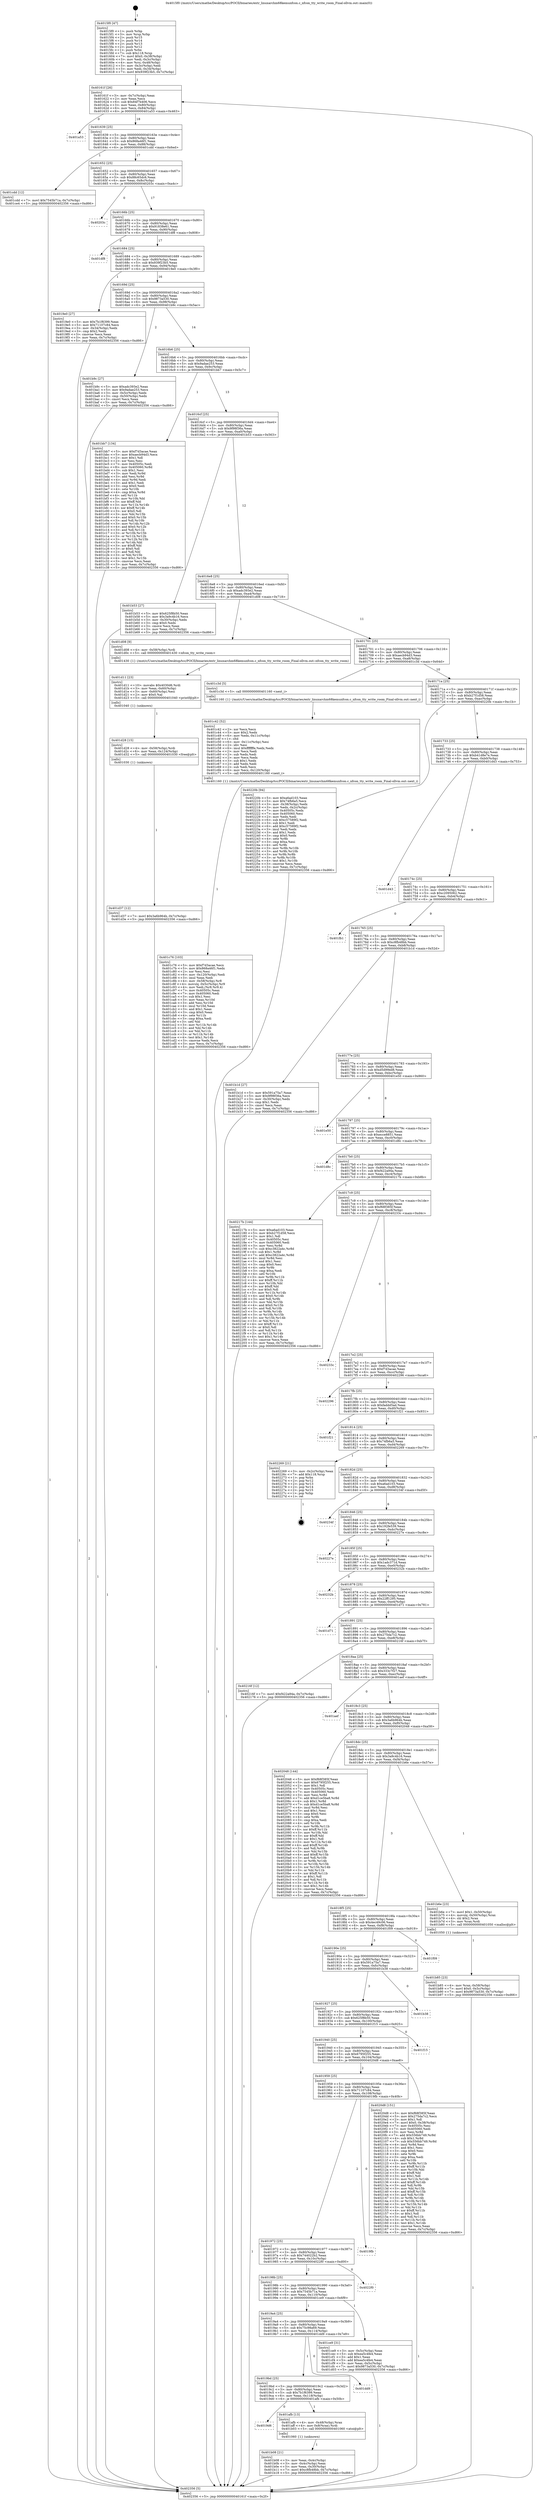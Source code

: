 digraph "0x4015f0" {
  label = "0x4015f0 (/mnt/c/Users/mathe/Desktop/tcc/POCII/binaries/extr_linuxarchm68kemunfcon.c_nfcon_tty_write_room_Final-ollvm.out::main(0))"
  labelloc = "t"
  node[shape=record]

  Entry [label="",width=0.3,height=0.3,shape=circle,fillcolor=black,style=filled]
  "0x40161f" [label="{
     0x40161f [26]\l
     | [instrs]\l
     &nbsp;&nbsp;0x40161f \<+3\>: mov -0x7c(%rbp),%eax\l
     &nbsp;&nbsp;0x401622 \<+2\>: mov %eax,%ecx\l
     &nbsp;&nbsp;0x401624 \<+6\>: sub $0x84f7b406,%ecx\l
     &nbsp;&nbsp;0x40162a \<+3\>: mov %eax,-0x80(%rbp)\l
     &nbsp;&nbsp;0x40162d \<+6\>: mov %ecx,-0x84(%rbp)\l
     &nbsp;&nbsp;0x401633 \<+6\>: je 0000000000401a53 \<main+0x463\>\l
  }"]
  "0x401a53" [label="{
     0x401a53\l
  }", style=dashed]
  "0x401639" [label="{
     0x401639 [25]\l
     | [instrs]\l
     &nbsp;&nbsp;0x401639 \<+5\>: jmp 000000000040163e \<main+0x4e\>\l
     &nbsp;&nbsp;0x40163e \<+3\>: mov -0x80(%rbp),%eax\l
     &nbsp;&nbsp;0x401641 \<+5\>: sub $0x868a46f1,%eax\l
     &nbsp;&nbsp;0x401646 \<+6\>: mov %eax,-0x88(%rbp)\l
     &nbsp;&nbsp;0x40164c \<+6\>: je 0000000000401cdd \<main+0x6ed\>\l
  }"]
  Exit [label="",width=0.3,height=0.3,shape=circle,fillcolor=black,style=filled,peripheries=2]
  "0x401cdd" [label="{
     0x401cdd [12]\l
     | [instrs]\l
     &nbsp;&nbsp;0x401cdd \<+7\>: movl $0x7545b71a,-0x7c(%rbp)\l
     &nbsp;&nbsp;0x401ce4 \<+5\>: jmp 0000000000402356 \<main+0xd66\>\l
  }"]
  "0x401652" [label="{
     0x401652 [25]\l
     | [instrs]\l
     &nbsp;&nbsp;0x401652 \<+5\>: jmp 0000000000401657 \<main+0x67\>\l
     &nbsp;&nbsp;0x401657 \<+3\>: mov -0x80(%rbp),%eax\l
     &nbsp;&nbsp;0x40165a \<+5\>: sub $0x88c65dc6,%eax\l
     &nbsp;&nbsp;0x40165f \<+6\>: mov %eax,-0x8c(%rbp)\l
     &nbsp;&nbsp;0x401665 \<+6\>: je 000000000040203c \<main+0xa4c\>\l
  }"]
  "0x401d37" [label="{
     0x401d37 [12]\l
     | [instrs]\l
     &nbsp;&nbsp;0x401d37 \<+7\>: movl $0x3a6b964b,-0x7c(%rbp)\l
     &nbsp;&nbsp;0x401d3e \<+5\>: jmp 0000000000402356 \<main+0xd66\>\l
  }"]
  "0x40203c" [label="{
     0x40203c\l
  }", style=dashed]
  "0x40166b" [label="{
     0x40166b [25]\l
     | [instrs]\l
     &nbsp;&nbsp;0x40166b \<+5\>: jmp 0000000000401670 \<main+0x80\>\l
     &nbsp;&nbsp;0x401670 \<+3\>: mov -0x80(%rbp),%eax\l
     &nbsp;&nbsp;0x401673 \<+5\>: sub $0x91838e61,%eax\l
     &nbsp;&nbsp;0x401678 \<+6\>: mov %eax,-0x90(%rbp)\l
     &nbsp;&nbsp;0x40167e \<+6\>: je 0000000000401df8 \<main+0x808\>\l
  }"]
  "0x401d28" [label="{
     0x401d28 [15]\l
     | [instrs]\l
     &nbsp;&nbsp;0x401d28 \<+4\>: mov -0x58(%rbp),%rdi\l
     &nbsp;&nbsp;0x401d2c \<+6\>: mov %eax,-0x124(%rbp)\l
     &nbsp;&nbsp;0x401d32 \<+5\>: call 0000000000401030 \<free@plt\>\l
     | [calls]\l
     &nbsp;&nbsp;0x401030 \{1\} (unknown)\l
  }"]
  "0x401df8" [label="{
     0x401df8\l
  }", style=dashed]
  "0x401684" [label="{
     0x401684 [25]\l
     | [instrs]\l
     &nbsp;&nbsp;0x401684 \<+5\>: jmp 0000000000401689 \<main+0x99\>\l
     &nbsp;&nbsp;0x401689 \<+3\>: mov -0x80(%rbp),%eax\l
     &nbsp;&nbsp;0x40168c \<+5\>: sub $0x939f23b5,%eax\l
     &nbsp;&nbsp;0x401691 \<+6\>: mov %eax,-0x94(%rbp)\l
     &nbsp;&nbsp;0x401697 \<+6\>: je 00000000004019e0 \<main+0x3f0\>\l
  }"]
  "0x401d11" [label="{
     0x401d11 [23]\l
     | [instrs]\l
     &nbsp;&nbsp;0x401d11 \<+10\>: movabs $0x4030d6,%rdi\l
     &nbsp;&nbsp;0x401d1b \<+3\>: mov %eax,-0x60(%rbp)\l
     &nbsp;&nbsp;0x401d1e \<+3\>: mov -0x60(%rbp),%esi\l
     &nbsp;&nbsp;0x401d21 \<+2\>: mov $0x0,%al\l
     &nbsp;&nbsp;0x401d23 \<+5\>: call 0000000000401040 \<printf@plt\>\l
     | [calls]\l
     &nbsp;&nbsp;0x401040 \{1\} (unknown)\l
  }"]
  "0x4019e0" [label="{
     0x4019e0 [27]\l
     | [instrs]\l
     &nbsp;&nbsp;0x4019e0 \<+5\>: mov $0x7b1f6399,%eax\l
     &nbsp;&nbsp;0x4019e5 \<+5\>: mov $0x71107c84,%ecx\l
     &nbsp;&nbsp;0x4019ea \<+3\>: mov -0x34(%rbp),%edx\l
     &nbsp;&nbsp;0x4019ed \<+3\>: cmp $0x2,%edx\l
     &nbsp;&nbsp;0x4019f0 \<+3\>: cmovne %ecx,%eax\l
     &nbsp;&nbsp;0x4019f3 \<+3\>: mov %eax,-0x7c(%rbp)\l
     &nbsp;&nbsp;0x4019f6 \<+5\>: jmp 0000000000402356 \<main+0xd66\>\l
  }"]
  "0x40169d" [label="{
     0x40169d [25]\l
     | [instrs]\l
     &nbsp;&nbsp;0x40169d \<+5\>: jmp 00000000004016a2 \<main+0xb2\>\l
     &nbsp;&nbsp;0x4016a2 \<+3\>: mov -0x80(%rbp),%eax\l
     &nbsp;&nbsp;0x4016a5 \<+5\>: sub $0x9873a530,%eax\l
     &nbsp;&nbsp;0x4016aa \<+6\>: mov %eax,-0x98(%rbp)\l
     &nbsp;&nbsp;0x4016b0 \<+6\>: je 0000000000401b9c \<main+0x5ac\>\l
  }"]
  "0x402356" [label="{
     0x402356 [5]\l
     | [instrs]\l
     &nbsp;&nbsp;0x402356 \<+5\>: jmp 000000000040161f \<main+0x2f\>\l
  }"]
  "0x4015f0" [label="{
     0x4015f0 [47]\l
     | [instrs]\l
     &nbsp;&nbsp;0x4015f0 \<+1\>: push %rbp\l
     &nbsp;&nbsp;0x4015f1 \<+3\>: mov %rsp,%rbp\l
     &nbsp;&nbsp;0x4015f4 \<+2\>: push %r15\l
     &nbsp;&nbsp;0x4015f6 \<+2\>: push %r14\l
     &nbsp;&nbsp;0x4015f8 \<+2\>: push %r13\l
     &nbsp;&nbsp;0x4015fa \<+2\>: push %r12\l
     &nbsp;&nbsp;0x4015fc \<+1\>: push %rbx\l
     &nbsp;&nbsp;0x4015fd \<+7\>: sub $0x118,%rsp\l
     &nbsp;&nbsp;0x401604 \<+7\>: movl $0x0,-0x38(%rbp)\l
     &nbsp;&nbsp;0x40160b \<+3\>: mov %edi,-0x3c(%rbp)\l
     &nbsp;&nbsp;0x40160e \<+4\>: mov %rsi,-0x48(%rbp)\l
     &nbsp;&nbsp;0x401612 \<+3\>: mov -0x3c(%rbp),%edi\l
     &nbsp;&nbsp;0x401615 \<+3\>: mov %edi,-0x34(%rbp)\l
     &nbsp;&nbsp;0x401618 \<+7\>: movl $0x939f23b5,-0x7c(%rbp)\l
  }"]
  "0x401c76" [label="{
     0x401c76 [103]\l
     | [instrs]\l
     &nbsp;&nbsp;0x401c76 \<+5\>: mov $0xf7d3acae,%ecx\l
     &nbsp;&nbsp;0x401c7b \<+5\>: mov $0x868a46f1,%edx\l
     &nbsp;&nbsp;0x401c80 \<+2\>: xor %esi,%esi\l
     &nbsp;&nbsp;0x401c82 \<+6\>: mov -0x120(%rbp),%edi\l
     &nbsp;&nbsp;0x401c88 \<+3\>: imul %eax,%edi\l
     &nbsp;&nbsp;0x401c8b \<+4\>: mov -0x58(%rbp),%r8\l
     &nbsp;&nbsp;0x401c8f \<+4\>: movslq -0x5c(%rbp),%r9\l
     &nbsp;&nbsp;0x401c93 \<+4\>: mov %edi,(%r8,%r9,4)\l
     &nbsp;&nbsp;0x401c97 \<+7\>: mov 0x40505c,%eax\l
     &nbsp;&nbsp;0x401c9e \<+7\>: mov 0x405060,%edi\l
     &nbsp;&nbsp;0x401ca5 \<+3\>: sub $0x1,%esi\l
     &nbsp;&nbsp;0x401ca8 \<+3\>: mov %eax,%r10d\l
     &nbsp;&nbsp;0x401cab \<+3\>: add %esi,%r10d\l
     &nbsp;&nbsp;0x401cae \<+4\>: imul %r10d,%eax\l
     &nbsp;&nbsp;0x401cb2 \<+3\>: and $0x1,%eax\l
     &nbsp;&nbsp;0x401cb5 \<+3\>: cmp $0x0,%eax\l
     &nbsp;&nbsp;0x401cb8 \<+4\>: sete %r11b\l
     &nbsp;&nbsp;0x401cbc \<+3\>: cmp $0xa,%edi\l
     &nbsp;&nbsp;0x401cbf \<+3\>: setl %bl\l
     &nbsp;&nbsp;0x401cc2 \<+3\>: mov %r11b,%r14b\l
     &nbsp;&nbsp;0x401cc5 \<+3\>: and %bl,%r14b\l
     &nbsp;&nbsp;0x401cc8 \<+3\>: xor %bl,%r11b\l
     &nbsp;&nbsp;0x401ccb \<+3\>: or %r11b,%r14b\l
     &nbsp;&nbsp;0x401cce \<+4\>: test $0x1,%r14b\l
     &nbsp;&nbsp;0x401cd2 \<+3\>: cmovne %edx,%ecx\l
     &nbsp;&nbsp;0x401cd5 \<+3\>: mov %ecx,-0x7c(%rbp)\l
     &nbsp;&nbsp;0x401cd8 \<+5\>: jmp 0000000000402356 \<main+0xd66\>\l
  }"]
  "0x401b9c" [label="{
     0x401b9c [27]\l
     | [instrs]\l
     &nbsp;&nbsp;0x401b9c \<+5\>: mov $0xadc393e2,%eax\l
     &nbsp;&nbsp;0x401ba1 \<+5\>: mov $0x9adae253,%ecx\l
     &nbsp;&nbsp;0x401ba6 \<+3\>: mov -0x5c(%rbp),%edx\l
     &nbsp;&nbsp;0x401ba9 \<+3\>: cmp -0x50(%rbp),%edx\l
     &nbsp;&nbsp;0x401bac \<+3\>: cmovl %ecx,%eax\l
     &nbsp;&nbsp;0x401baf \<+3\>: mov %eax,-0x7c(%rbp)\l
     &nbsp;&nbsp;0x401bb2 \<+5\>: jmp 0000000000402356 \<main+0xd66\>\l
  }"]
  "0x4016b6" [label="{
     0x4016b6 [25]\l
     | [instrs]\l
     &nbsp;&nbsp;0x4016b6 \<+5\>: jmp 00000000004016bb \<main+0xcb\>\l
     &nbsp;&nbsp;0x4016bb \<+3\>: mov -0x80(%rbp),%eax\l
     &nbsp;&nbsp;0x4016be \<+5\>: sub $0x9adae253,%eax\l
     &nbsp;&nbsp;0x4016c3 \<+6\>: mov %eax,-0x9c(%rbp)\l
     &nbsp;&nbsp;0x4016c9 \<+6\>: je 0000000000401bb7 \<main+0x5c7\>\l
  }"]
  "0x401c42" [label="{
     0x401c42 [52]\l
     | [instrs]\l
     &nbsp;&nbsp;0x401c42 \<+2\>: xor %ecx,%ecx\l
     &nbsp;&nbsp;0x401c44 \<+5\>: mov $0x2,%edx\l
     &nbsp;&nbsp;0x401c49 \<+6\>: mov %edx,-0x11c(%rbp)\l
     &nbsp;&nbsp;0x401c4f \<+1\>: cltd\l
     &nbsp;&nbsp;0x401c50 \<+6\>: mov -0x11c(%rbp),%esi\l
     &nbsp;&nbsp;0x401c56 \<+2\>: idiv %esi\l
     &nbsp;&nbsp;0x401c58 \<+6\>: imul $0xfffffffe,%edx,%edx\l
     &nbsp;&nbsp;0x401c5e \<+2\>: mov %ecx,%edi\l
     &nbsp;&nbsp;0x401c60 \<+2\>: sub %edx,%edi\l
     &nbsp;&nbsp;0x401c62 \<+2\>: mov %ecx,%edx\l
     &nbsp;&nbsp;0x401c64 \<+3\>: sub $0x1,%edx\l
     &nbsp;&nbsp;0x401c67 \<+2\>: add %edx,%edi\l
     &nbsp;&nbsp;0x401c69 \<+2\>: sub %edi,%ecx\l
     &nbsp;&nbsp;0x401c6b \<+6\>: mov %ecx,-0x120(%rbp)\l
     &nbsp;&nbsp;0x401c71 \<+5\>: call 0000000000401160 \<next_i\>\l
     | [calls]\l
     &nbsp;&nbsp;0x401160 \{1\} (/mnt/c/Users/mathe/Desktop/tcc/POCII/binaries/extr_linuxarchm68kemunfcon.c_nfcon_tty_write_room_Final-ollvm.out::next_i)\l
  }"]
  "0x401bb7" [label="{
     0x401bb7 [134]\l
     | [instrs]\l
     &nbsp;&nbsp;0x401bb7 \<+5\>: mov $0xf7d3acae,%eax\l
     &nbsp;&nbsp;0x401bbc \<+5\>: mov $0xaecb94d3,%ecx\l
     &nbsp;&nbsp;0x401bc1 \<+2\>: mov $0x1,%dl\l
     &nbsp;&nbsp;0x401bc3 \<+2\>: xor %esi,%esi\l
     &nbsp;&nbsp;0x401bc5 \<+7\>: mov 0x40505c,%edi\l
     &nbsp;&nbsp;0x401bcc \<+8\>: mov 0x405060,%r8d\l
     &nbsp;&nbsp;0x401bd4 \<+3\>: sub $0x1,%esi\l
     &nbsp;&nbsp;0x401bd7 \<+3\>: mov %edi,%r9d\l
     &nbsp;&nbsp;0x401bda \<+3\>: add %esi,%r9d\l
     &nbsp;&nbsp;0x401bdd \<+4\>: imul %r9d,%edi\l
     &nbsp;&nbsp;0x401be1 \<+3\>: and $0x1,%edi\l
     &nbsp;&nbsp;0x401be4 \<+3\>: cmp $0x0,%edi\l
     &nbsp;&nbsp;0x401be7 \<+4\>: sete %r10b\l
     &nbsp;&nbsp;0x401beb \<+4\>: cmp $0xa,%r8d\l
     &nbsp;&nbsp;0x401bef \<+4\>: setl %r11b\l
     &nbsp;&nbsp;0x401bf3 \<+3\>: mov %r10b,%bl\l
     &nbsp;&nbsp;0x401bf6 \<+3\>: xor $0xff,%bl\l
     &nbsp;&nbsp;0x401bf9 \<+3\>: mov %r11b,%r14b\l
     &nbsp;&nbsp;0x401bfc \<+4\>: xor $0xff,%r14b\l
     &nbsp;&nbsp;0x401c00 \<+3\>: xor $0x0,%dl\l
     &nbsp;&nbsp;0x401c03 \<+3\>: mov %bl,%r15b\l
     &nbsp;&nbsp;0x401c06 \<+4\>: and $0x0,%r15b\l
     &nbsp;&nbsp;0x401c0a \<+3\>: and %dl,%r10b\l
     &nbsp;&nbsp;0x401c0d \<+3\>: mov %r14b,%r12b\l
     &nbsp;&nbsp;0x401c10 \<+4\>: and $0x0,%r12b\l
     &nbsp;&nbsp;0x401c14 \<+3\>: and %dl,%r11b\l
     &nbsp;&nbsp;0x401c17 \<+3\>: or %r10b,%r15b\l
     &nbsp;&nbsp;0x401c1a \<+3\>: or %r11b,%r12b\l
     &nbsp;&nbsp;0x401c1d \<+3\>: xor %r12b,%r15b\l
     &nbsp;&nbsp;0x401c20 \<+3\>: or %r14b,%bl\l
     &nbsp;&nbsp;0x401c23 \<+3\>: xor $0xff,%bl\l
     &nbsp;&nbsp;0x401c26 \<+3\>: or $0x0,%dl\l
     &nbsp;&nbsp;0x401c29 \<+2\>: and %dl,%bl\l
     &nbsp;&nbsp;0x401c2b \<+3\>: or %bl,%r15b\l
     &nbsp;&nbsp;0x401c2e \<+4\>: test $0x1,%r15b\l
     &nbsp;&nbsp;0x401c32 \<+3\>: cmovne %ecx,%eax\l
     &nbsp;&nbsp;0x401c35 \<+3\>: mov %eax,-0x7c(%rbp)\l
     &nbsp;&nbsp;0x401c38 \<+5\>: jmp 0000000000402356 \<main+0xd66\>\l
  }"]
  "0x4016cf" [label="{
     0x4016cf [25]\l
     | [instrs]\l
     &nbsp;&nbsp;0x4016cf \<+5\>: jmp 00000000004016d4 \<main+0xe4\>\l
     &nbsp;&nbsp;0x4016d4 \<+3\>: mov -0x80(%rbp),%eax\l
     &nbsp;&nbsp;0x4016d7 \<+5\>: sub $0x9f98f36a,%eax\l
     &nbsp;&nbsp;0x4016dc \<+6\>: mov %eax,-0xa0(%rbp)\l
     &nbsp;&nbsp;0x4016e2 \<+6\>: je 0000000000401b53 \<main+0x563\>\l
  }"]
  "0x401b85" [label="{
     0x401b85 [23]\l
     | [instrs]\l
     &nbsp;&nbsp;0x401b85 \<+4\>: mov %rax,-0x58(%rbp)\l
     &nbsp;&nbsp;0x401b89 \<+7\>: movl $0x0,-0x5c(%rbp)\l
     &nbsp;&nbsp;0x401b90 \<+7\>: movl $0x9873a530,-0x7c(%rbp)\l
     &nbsp;&nbsp;0x401b97 \<+5\>: jmp 0000000000402356 \<main+0xd66\>\l
  }"]
  "0x401b53" [label="{
     0x401b53 [27]\l
     | [instrs]\l
     &nbsp;&nbsp;0x401b53 \<+5\>: mov $0x625f8b50,%eax\l
     &nbsp;&nbsp;0x401b58 \<+5\>: mov $0x3a9c4b16,%ecx\l
     &nbsp;&nbsp;0x401b5d \<+3\>: mov -0x30(%rbp),%edx\l
     &nbsp;&nbsp;0x401b60 \<+3\>: cmp $0x0,%edx\l
     &nbsp;&nbsp;0x401b63 \<+3\>: cmove %ecx,%eax\l
     &nbsp;&nbsp;0x401b66 \<+3\>: mov %eax,-0x7c(%rbp)\l
     &nbsp;&nbsp;0x401b69 \<+5\>: jmp 0000000000402356 \<main+0xd66\>\l
  }"]
  "0x4016e8" [label="{
     0x4016e8 [25]\l
     | [instrs]\l
     &nbsp;&nbsp;0x4016e8 \<+5\>: jmp 00000000004016ed \<main+0xfd\>\l
     &nbsp;&nbsp;0x4016ed \<+3\>: mov -0x80(%rbp),%eax\l
     &nbsp;&nbsp;0x4016f0 \<+5\>: sub $0xadc393e2,%eax\l
     &nbsp;&nbsp;0x4016f5 \<+6\>: mov %eax,-0xa4(%rbp)\l
     &nbsp;&nbsp;0x4016fb \<+6\>: je 0000000000401d08 \<main+0x718\>\l
  }"]
  "0x401b08" [label="{
     0x401b08 [21]\l
     | [instrs]\l
     &nbsp;&nbsp;0x401b08 \<+3\>: mov %eax,-0x4c(%rbp)\l
     &nbsp;&nbsp;0x401b0b \<+3\>: mov -0x4c(%rbp),%eax\l
     &nbsp;&nbsp;0x401b0e \<+3\>: mov %eax,-0x30(%rbp)\l
     &nbsp;&nbsp;0x401b11 \<+7\>: movl $0xc8fb48bb,-0x7c(%rbp)\l
     &nbsp;&nbsp;0x401b18 \<+5\>: jmp 0000000000402356 \<main+0xd66\>\l
  }"]
  "0x401d08" [label="{
     0x401d08 [9]\l
     | [instrs]\l
     &nbsp;&nbsp;0x401d08 \<+4\>: mov -0x58(%rbp),%rdi\l
     &nbsp;&nbsp;0x401d0c \<+5\>: call 0000000000401430 \<nfcon_tty_write_room\>\l
     | [calls]\l
     &nbsp;&nbsp;0x401430 \{1\} (/mnt/c/Users/mathe/Desktop/tcc/POCII/binaries/extr_linuxarchm68kemunfcon.c_nfcon_tty_write_room_Final-ollvm.out::nfcon_tty_write_room)\l
  }"]
  "0x401701" [label="{
     0x401701 [25]\l
     | [instrs]\l
     &nbsp;&nbsp;0x401701 \<+5\>: jmp 0000000000401706 \<main+0x116\>\l
     &nbsp;&nbsp;0x401706 \<+3\>: mov -0x80(%rbp),%eax\l
     &nbsp;&nbsp;0x401709 \<+5\>: sub $0xaecb94d3,%eax\l
     &nbsp;&nbsp;0x40170e \<+6\>: mov %eax,-0xa8(%rbp)\l
     &nbsp;&nbsp;0x401714 \<+6\>: je 0000000000401c3d \<main+0x64d\>\l
  }"]
  "0x4019d6" [label="{
     0x4019d6\l
  }", style=dashed]
  "0x401c3d" [label="{
     0x401c3d [5]\l
     | [instrs]\l
     &nbsp;&nbsp;0x401c3d \<+5\>: call 0000000000401160 \<next_i\>\l
     | [calls]\l
     &nbsp;&nbsp;0x401160 \{1\} (/mnt/c/Users/mathe/Desktop/tcc/POCII/binaries/extr_linuxarchm68kemunfcon.c_nfcon_tty_write_room_Final-ollvm.out::next_i)\l
  }"]
  "0x40171a" [label="{
     0x40171a [25]\l
     | [instrs]\l
     &nbsp;&nbsp;0x40171a \<+5\>: jmp 000000000040171f \<main+0x12f\>\l
     &nbsp;&nbsp;0x40171f \<+3\>: mov -0x80(%rbp),%eax\l
     &nbsp;&nbsp;0x401722 \<+5\>: sub $0xb27f1d58,%eax\l
     &nbsp;&nbsp;0x401727 \<+6\>: mov %eax,-0xac(%rbp)\l
     &nbsp;&nbsp;0x40172d \<+6\>: je 000000000040220b \<main+0xc1b\>\l
  }"]
  "0x401afb" [label="{
     0x401afb [13]\l
     | [instrs]\l
     &nbsp;&nbsp;0x401afb \<+4\>: mov -0x48(%rbp),%rax\l
     &nbsp;&nbsp;0x401aff \<+4\>: mov 0x8(%rax),%rdi\l
     &nbsp;&nbsp;0x401b03 \<+5\>: call 0000000000401060 \<atoi@plt\>\l
     | [calls]\l
     &nbsp;&nbsp;0x401060 \{1\} (unknown)\l
  }"]
  "0x40220b" [label="{
     0x40220b [94]\l
     | [instrs]\l
     &nbsp;&nbsp;0x40220b \<+5\>: mov $0xa6ad103,%eax\l
     &nbsp;&nbsp;0x402210 \<+5\>: mov $0x74fb6a5,%ecx\l
     &nbsp;&nbsp;0x402215 \<+3\>: mov -0x38(%rbp),%edx\l
     &nbsp;&nbsp;0x402218 \<+3\>: mov %edx,-0x2c(%rbp)\l
     &nbsp;&nbsp;0x40221b \<+7\>: mov 0x40505c,%edx\l
     &nbsp;&nbsp;0x402222 \<+7\>: mov 0x405060,%esi\l
     &nbsp;&nbsp;0x402229 \<+2\>: mov %edx,%edi\l
     &nbsp;&nbsp;0x40222b \<+6\>: sub $0xc57589f2,%edi\l
     &nbsp;&nbsp;0x402231 \<+3\>: sub $0x1,%edi\l
     &nbsp;&nbsp;0x402234 \<+6\>: add $0xc57589f2,%edi\l
     &nbsp;&nbsp;0x40223a \<+3\>: imul %edi,%edx\l
     &nbsp;&nbsp;0x40223d \<+3\>: and $0x1,%edx\l
     &nbsp;&nbsp;0x402240 \<+3\>: cmp $0x0,%edx\l
     &nbsp;&nbsp;0x402243 \<+4\>: sete %r8b\l
     &nbsp;&nbsp;0x402247 \<+3\>: cmp $0xa,%esi\l
     &nbsp;&nbsp;0x40224a \<+4\>: setl %r9b\l
     &nbsp;&nbsp;0x40224e \<+3\>: mov %r8b,%r10b\l
     &nbsp;&nbsp;0x402251 \<+3\>: and %r9b,%r10b\l
     &nbsp;&nbsp;0x402254 \<+3\>: xor %r9b,%r8b\l
     &nbsp;&nbsp;0x402257 \<+3\>: or %r8b,%r10b\l
     &nbsp;&nbsp;0x40225a \<+4\>: test $0x1,%r10b\l
     &nbsp;&nbsp;0x40225e \<+3\>: cmovne %ecx,%eax\l
     &nbsp;&nbsp;0x402261 \<+3\>: mov %eax,-0x7c(%rbp)\l
     &nbsp;&nbsp;0x402264 \<+5\>: jmp 0000000000402356 \<main+0xd66\>\l
  }"]
  "0x401733" [label="{
     0x401733 [25]\l
     | [instrs]\l
     &nbsp;&nbsp;0x401733 \<+5\>: jmp 0000000000401738 \<main+0x148\>\l
     &nbsp;&nbsp;0x401738 \<+3\>: mov -0x80(%rbp),%eax\l
     &nbsp;&nbsp;0x40173b \<+5\>: sub $0xb41d8e7e,%eax\l
     &nbsp;&nbsp;0x401740 \<+6\>: mov %eax,-0xb0(%rbp)\l
     &nbsp;&nbsp;0x401746 \<+6\>: je 0000000000401d43 \<main+0x753\>\l
  }"]
  "0x4019bd" [label="{
     0x4019bd [25]\l
     | [instrs]\l
     &nbsp;&nbsp;0x4019bd \<+5\>: jmp 00000000004019c2 \<main+0x3d2\>\l
     &nbsp;&nbsp;0x4019c2 \<+3\>: mov -0x80(%rbp),%eax\l
     &nbsp;&nbsp;0x4019c5 \<+5\>: sub $0x7b1f6399,%eax\l
     &nbsp;&nbsp;0x4019ca \<+6\>: mov %eax,-0x118(%rbp)\l
     &nbsp;&nbsp;0x4019d0 \<+6\>: je 0000000000401afb \<main+0x50b\>\l
  }"]
  "0x401d43" [label="{
     0x401d43\l
  }", style=dashed]
  "0x40174c" [label="{
     0x40174c [25]\l
     | [instrs]\l
     &nbsp;&nbsp;0x40174c \<+5\>: jmp 0000000000401751 \<main+0x161\>\l
     &nbsp;&nbsp;0x401751 \<+3\>: mov -0x80(%rbp),%eax\l
     &nbsp;&nbsp;0x401754 \<+5\>: sub $0xc2095062,%eax\l
     &nbsp;&nbsp;0x401759 \<+6\>: mov %eax,-0xb4(%rbp)\l
     &nbsp;&nbsp;0x40175f \<+6\>: je 0000000000401fb1 \<main+0x9c1\>\l
  }"]
  "0x401dd9" [label="{
     0x401dd9\l
  }", style=dashed]
  "0x401fb1" [label="{
     0x401fb1\l
  }", style=dashed]
  "0x401765" [label="{
     0x401765 [25]\l
     | [instrs]\l
     &nbsp;&nbsp;0x401765 \<+5\>: jmp 000000000040176a \<main+0x17a\>\l
     &nbsp;&nbsp;0x40176a \<+3\>: mov -0x80(%rbp),%eax\l
     &nbsp;&nbsp;0x40176d \<+5\>: sub $0xc8fb48bb,%eax\l
     &nbsp;&nbsp;0x401772 \<+6\>: mov %eax,-0xb8(%rbp)\l
     &nbsp;&nbsp;0x401778 \<+6\>: je 0000000000401b1d \<main+0x52d\>\l
  }"]
  "0x4019a4" [label="{
     0x4019a4 [25]\l
     | [instrs]\l
     &nbsp;&nbsp;0x4019a4 \<+5\>: jmp 00000000004019a9 \<main+0x3b9\>\l
     &nbsp;&nbsp;0x4019a9 \<+3\>: mov -0x80(%rbp),%eax\l
     &nbsp;&nbsp;0x4019ac \<+5\>: sub $0x75c98a69,%eax\l
     &nbsp;&nbsp;0x4019b1 \<+6\>: mov %eax,-0x114(%rbp)\l
     &nbsp;&nbsp;0x4019b7 \<+6\>: je 0000000000401dd9 \<main+0x7e9\>\l
  }"]
  "0x401b1d" [label="{
     0x401b1d [27]\l
     | [instrs]\l
     &nbsp;&nbsp;0x401b1d \<+5\>: mov $0x591a75a7,%eax\l
     &nbsp;&nbsp;0x401b22 \<+5\>: mov $0x9f98f36a,%ecx\l
     &nbsp;&nbsp;0x401b27 \<+3\>: mov -0x30(%rbp),%edx\l
     &nbsp;&nbsp;0x401b2a \<+3\>: cmp $0x1,%edx\l
     &nbsp;&nbsp;0x401b2d \<+3\>: cmovl %ecx,%eax\l
     &nbsp;&nbsp;0x401b30 \<+3\>: mov %eax,-0x7c(%rbp)\l
     &nbsp;&nbsp;0x401b33 \<+5\>: jmp 0000000000402356 \<main+0xd66\>\l
  }"]
  "0x40177e" [label="{
     0x40177e [25]\l
     | [instrs]\l
     &nbsp;&nbsp;0x40177e \<+5\>: jmp 0000000000401783 \<main+0x193\>\l
     &nbsp;&nbsp;0x401783 \<+3\>: mov -0x80(%rbp),%eax\l
     &nbsp;&nbsp;0x401786 \<+5\>: sub $0xd5d99ed8,%eax\l
     &nbsp;&nbsp;0x40178b \<+6\>: mov %eax,-0xbc(%rbp)\l
     &nbsp;&nbsp;0x401791 \<+6\>: je 0000000000401e50 \<main+0x860\>\l
  }"]
  "0x401ce9" [label="{
     0x401ce9 [31]\l
     | [instrs]\l
     &nbsp;&nbsp;0x401ce9 \<+3\>: mov -0x5c(%rbp),%eax\l
     &nbsp;&nbsp;0x401cec \<+5\>: sub $0xea5c4fe4,%eax\l
     &nbsp;&nbsp;0x401cf1 \<+3\>: add $0x1,%eax\l
     &nbsp;&nbsp;0x401cf4 \<+5\>: add $0xea5c4fe4,%eax\l
     &nbsp;&nbsp;0x401cf9 \<+3\>: mov %eax,-0x5c(%rbp)\l
     &nbsp;&nbsp;0x401cfc \<+7\>: movl $0x9873a530,-0x7c(%rbp)\l
     &nbsp;&nbsp;0x401d03 \<+5\>: jmp 0000000000402356 \<main+0xd66\>\l
  }"]
  "0x401e50" [label="{
     0x401e50\l
  }", style=dashed]
  "0x401797" [label="{
     0x401797 [25]\l
     | [instrs]\l
     &nbsp;&nbsp;0x401797 \<+5\>: jmp 000000000040179c \<main+0x1ac\>\l
     &nbsp;&nbsp;0x40179c \<+3\>: mov -0x80(%rbp),%eax\l
     &nbsp;&nbsp;0x40179f \<+5\>: sub $0xecce8851,%eax\l
     &nbsp;&nbsp;0x4017a4 \<+6\>: mov %eax,-0xc0(%rbp)\l
     &nbsp;&nbsp;0x4017aa \<+6\>: je 0000000000401d8c \<main+0x79c\>\l
  }"]
  "0x40198b" [label="{
     0x40198b [25]\l
     | [instrs]\l
     &nbsp;&nbsp;0x40198b \<+5\>: jmp 0000000000401990 \<main+0x3a0\>\l
     &nbsp;&nbsp;0x401990 \<+3\>: mov -0x80(%rbp),%eax\l
     &nbsp;&nbsp;0x401993 \<+5\>: sub $0x7545b71a,%eax\l
     &nbsp;&nbsp;0x401998 \<+6\>: mov %eax,-0x110(%rbp)\l
     &nbsp;&nbsp;0x40199e \<+6\>: je 0000000000401ce9 \<main+0x6f9\>\l
  }"]
  "0x401d8c" [label="{
     0x401d8c\l
  }", style=dashed]
  "0x4017b0" [label="{
     0x4017b0 [25]\l
     | [instrs]\l
     &nbsp;&nbsp;0x4017b0 \<+5\>: jmp 00000000004017b5 \<main+0x1c5\>\l
     &nbsp;&nbsp;0x4017b5 \<+3\>: mov -0x80(%rbp),%eax\l
     &nbsp;&nbsp;0x4017b8 \<+5\>: sub $0xf422a94a,%eax\l
     &nbsp;&nbsp;0x4017bd \<+6\>: mov %eax,-0xc4(%rbp)\l
     &nbsp;&nbsp;0x4017c3 \<+6\>: je 000000000040217b \<main+0xb8b\>\l
  }"]
  "0x4022f0" [label="{
     0x4022f0\l
  }", style=dashed]
  "0x40217b" [label="{
     0x40217b [144]\l
     | [instrs]\l
     &nbsp;&nbsp;0x40217b \<+5\>: mov $0xa6ad103,%eax\l
     &nbsp;&nbsp;0x402180 \<+5\>: mov $0xb27f1d58,%ecx\l
     &nbsp;&nbsp;0x402185 \<+2\>: mov $0x1,%dl\l
     &nbsp;&nbsp;0x402187 \<+7\>: mov 0x40505c,%esi\l
     &nbsp;&nbsp;0x40218e \<+7\>: mov 0x405060,%edi\l
     &nbsp;&nbsp;0x402195 \<+3\>: mov %esi,%r8d\l
     &nbsp;&nbsp;0x402198 \<+7\>: sub $0xc3822a4c,%r8d\l
     &nbsp;&nbsp;0x40219f \<+4\>: sub $0x1,%r8d\l
     &nbsp;&nbsp;0x4021a3 \<+7\>: add $0xc3822a4c,%r8d\l
     &nbsp;&nbsp;0x4021aa \<+4\>: imul %r8d,%esi\l
     &nbsp;&nbsp;0x4021ae \<+3\>: and $0x1,%esi\l
     &nbsp;&nbsp;0x4021b1 \<+3\>: cmp $0x0,%esi\l
     &nbsp;&nbsp;0x4021b4 \<+4\>: sete %r9b\l
     &nbsp;&nbsp;0x4021b8 \<+3\>: cmp $0xa,%edi\l
     &nbsp;&nbsp;0x4021bb \<+4\>: setl %r10b\l
     &nbsp;&nbsp;0x4021bf \<+3\>: mov %r9b,%r11b\l
     &nbsp;&nbsp;0x4021c2 \<+4\>: xor $0xff,%r11b\l
     &nbsp;&nbsp;0x4021c6 \<+3\>: mov %r10b,%bl\l
     &nbsp;&nbsp;0x4021c9 \<+3\>: xor $0xff,%bl\l
     &nbsp;&nbsp;0x4021cc \<+3\>: xor $0x0,%dl\l
     &nbsp;&nbsp;0x4021cf \<+3\>: mov %r11b,%r14b\l
     &nbsp;&nbsp;0x4021d2 \<+4\>: and $0x0,%r14b\l
     &nbsp;&nbsp;0x4021d6 \<+3\>: and %dl,%r9b\l
     &nbsp;&nbsp;0x4021d9 \<+3\>: mov %bl,%r15b\l
     &nbsp;&nbsp;0x4021dc \<+4\>: and $0x0,%r15b\l
     &nbsp;&nbsp;0x4021e0 \<+3\>: and %dl,%r10b\l
     &nbsp;&nbsp;0x4021e3 \<+3\>: or %r9b,%r14b\l
     &nbsp;&nbsp;0x4021e6 \<+3\>: or %r10b,%r15b\l
     &nbsp;&nbsp;0x4021e9 \<+3\>: xor %r15b,%r14b\l
     &nbsp;&nbsp;0x4021ec \<+3\>: or %bl,%r11b\l
     &nbsp;&nbsp;0x4021ef \<+4\>: xor $0xff,%r11b\l
     &nbsp;&nbsp;0x4021f3 \<+3\>: or $0x0,%dl\l
     &nbsp;&nbsp;0x4021f6 \<+3\>: and %dl,%r11b\l
     &nbsp;&nbsp;0x4021f9 \<+3\>: or %r11b,%r14b\l
     &nbsp;&nbsp;0x4021fc \<+4\>: test $0x1,%r14b\l
     &nbsp;&nbsp;0x402200 \<+3\>: cmovne %ecx,%eax\l
     &nbsp;&nbsp;0x402203 \<+3\>: mov %eax,-0x7c(%rbp)\l
     &nbsp;&nbsp;0x402206 \<+5\>: jmp 0000000000402356 \<main+0xd66\>\l
  }"]
  "0x4017c9" [label="{
     0x4017c9 [25]\l
     | [instrs]\l
     &nbsp;&nbsp;0x4017c9 \<+5\>: jmp 00000000004017ce \<main+0x1de\>\l
     &nbsp;&nbsp;0x4017ce \<+3\>: mov -0x80(%rbp),%eax\l
     &nbsp;&nbsp;0x4017d1 \<+5\>: sub $0xf68f385f,%eax\l
     &nbsp;&nbsp;0x4017d6 \<+6\>: mov %eax,-0xc8(%rbp)\l
     &nbsp;&nbsp;0x4017dc \<+6\>: je 000000000040233c \<main+0xd4c\>\l
  }"]
  "0x401972" [label="{
     0x401972 [25]\l
     | [instrs]\l
     &nbsp;&nbsp;0x401972 \<+5\>: jmp 0000000000401977 \<main+0x387\>\l
     &nbsp;&nbsp;0x401977 \<+3\>: mov -0x80(%rbp),%eax\l
     &nbsp;&nbsp;0x40197a \<+5\>: sub $0x744022b2,%eax\l
     &nbsp;&nbsp;0x40197f \<+6\>: mov %eax,-0x10c(%rbp)\l
     &nbsp;&nbsp;0x401985 \<+6\>: je 00000000004022f0 \<main+0xd00\>\l
  }"]
  "0x40233c" [label="{
     0x40233c\l
  }", style=dashed]
  "0x4017e2" [label="{
     0x4017e2 [25]\l
     | [instrs]\l
     &nbsp;&nbsp;0x4017e2 \<+5\>: jmp 00000000004017e7 \<main+0x1f7\>\l
     &nbsp;&nbsp;0x4017e7 \<+3\>: mov -0x80(%rbp),%eax\l
     &nbsp;&nbsp;0x4017ea \<+5\>: sub $0xf7d3acae,%eax\l
     &nbsp;&nbsp;0x4017ef \<+6\>: mov %eax,-0xcc(%rbp)\l
     &nbsp;&nbsp;0x4017f5 \<+6\>: je 0000000000402296 \<main+0xca6\>\l
  }"]
  "0x4019fb" [label="{
     0x4019fb\l
  }", style=dashed]
  "0x402296" [label="{
     0x402296\l
  }", style=dashed]
  "0x4017fb" [label="{
     0x4017fb [25]\l
     | [instrs]\l
     &nbsp;&nbsp;0x4017fb \<+5\>: jmp 0000000000401800 \<main+0x210\>\l
     &nbsp;&nbsp;0x401800 \<+3\>: mov -0x80(%rbp),%eax\l
     &nbsp;&nbsp;0x401803 \<+5\>: sub $0xfaddd5ad,%eax\l
     &nbsp;&nbsp;0x401808 \<+6\>: mov %eax,-0xd0(%rbp)\l
     &nbsp;&nbsp;0x40180e \<+6\>: je 0000000000401f21 \<main+0x931\>\l
  }"]
  "0x401959" [label="{
     0x401959 [25]\l
     | [instrs]\l
     &nbsp;&nbsp;0x401959 \<+5\>: jmp 000000000040195e \<main+0x36e\>\l
     &nbsp;&nbsp;0x40195e \<+3\>: mov -0x80(%rbp),%eax\l
     &nbsp;&nbsp;0x401961 \<+5\>: sub $0x71107c84,%eax\l
     &nbsp;&nbsp;0x401966 \<+6\>: mov %eax,-0x108(%rbp)\l
     &nbsp;&nbsp;0x40196c \<+6\>: je 00000000004019fb \<main+0x40b\>\l
  }"]
  "0x401f21" [label="{
     0x401f21\l
  }", style=dashed]
  "0x401814" [label="{
     0x401814 [25]\l
     | [instrs]\l
     &nbsp;&nbsp;0x401814 \<+5\>: jmp 0000000000401819 \<main+0x229\>\l
     &nbsp;&nbsp;0x401819 \<+3\>: mov -0x80(%rbp),%eax\l
     &nbsp;&nbsp;0x40181c \<+5\>: sub $0x74fb6a5,%eax\l
     &nbsp;&nbsp;0x401821 \<+6\>: mov %eax,-0xd4(%rbp)\l
     &nbsp;&nbsp;0x401827 \<+6\>: je 0000000000402269 \<main+0xc79\>\l
  }"]
  "0x4020d8" [label="{
     0x4020d8 [151]\l
     | [instrs]\l
     &nbsp;&nbsp;0x4020d8 \<+5\>: mov $0xf68f385f,%eax\l
     &nbsp;&nbsp;0x4020dd \<+5\>: mov $0x275da7c2,%ecx\l
     &nbsp;&nbsp;0x4020e2 \<+2\>: mov $0x1,%dl\l
     &nbsp;&nbsp;0x4020e4 \<+7\>: movl $0x0,-0x38(%rbp)\l
     &nbsp;&nbsp;0x4020eb \<+7\>: mov 0x40505c,%esi\l
     &nbsp;&nbsp;0x4020f2 \<+7\>: mov 0x405060,%edi\l
     &nbsp;&nbsp;0x4020f9 \<+3\>: mov %esi,%r8d\l
     &nbsp;&nbsp;0x4020fc \<+7\>: add $0x556bb749,%r8d\l
     &nbsp;&nbsp;0x402103 \<+4\>: sub $0x1,%r8d\l
     &nbsp;&nbsp;0x402107 \<+7\>: sub $0x556bb749,%r8d\l
     &nbsp;&nbsp;0x40210e \<+4\>: imul %r8d,%esi\l
     &nbsp;&nbsp;0x402112 \<+3\>: and $0x1,%esi\l
     &nbsp;&nbsp;0x402115 \<+3\>: cmp $0x0,%esi\l
     &nbsp;&nbsp;0x402118 \<+4\>: sete %r9b\l
     &nbsp;&nbsp;0x40211c \<+3\>: cmp $0xa,%edi\l
     &nbsp;&nbsp;0x40211f \<+4\>: setl %r10b\l
     &nbsp;&nbsp;0x402123 \<+3\>: mov %r9b,%r11b\l
     &nbsp;&nbsp;0x402126 \<+4\>: xor $0xff,%r11b\l
     &nbsp;&nbsp;0x40212a \<+3\>: mov %r10b,%bl\l
     &nbsp;&nbsp;0x40212d \<+3\>: xor $0xff,%bl\l
     &nbsp;&nbsp;0x402130 \<+3\>: xor $0x1,%dl\l
     &nbsp;&nbsp;0x402133 \<+3\>: mov %r11b,%r14b\l
     &nbsp;&nbsp;0x402136 \<+4\>: and $0xff,%r14b\l
     &nbsp;&nbsp;0x40213a \<+3\>: and %dl,%r9b\l
     &nbsp;&nbsp;0x40213d \<+3\>: mov %bl,%r15b\l
     &nbsp;&nbsp;0x402140 \<+4\>: and $0xff,%r15b\l
     &nbsp;&nbsp;0x402144 \<+3\>: and %dl,%r10b\l
     &nbsp;&nbsp;0x402147 \<+3\>: or %r9b,%r14b\l
     &nbsp;&nbsp;0x40214a \<+3\>: or %r10b,%r15b\l
     &nbsp;&nbsp;0x40214d \<+3\>: xor %r15b,%r14b\l
     &nbsp;&nbsp;0x402150 \<+3\>: or %bl,%r11b\l
     &nbsp;&nbsp;0x402153 \<+4\>: xor $0xff,%r11b\l
     &nbsp;&nbsp;0x402157 \<+3\>: or $0x1,%dl\l
     &nbsp;&nbsp;0x40215a \<+3\>: and %dl,%r11b\l
     &nbsp;&nbsp;0x40215d \<+3\>: or %r11b,%r14b\l
     &nbsp;&nbsp;0x402160 \<+4\>: test $0x1,%r14b\l
     &nbsp;&nbsp;0x402164 \<+3\>: cmovne %ecx,%eax\l
     &nbsp;&nbsp;0x402167 \<+3\>: mov %eax,-0x7c(%rbp)\l
     &nbsp;&nbsp;0x40216a \<+5\>: jmp 0000000000402356 \<main+0xd66\>\l
  }"]
  "0x402269" [label="{
     0x402269 [21]\l
     | [instrs]\l
     &nbsp;&nbsp;0x402269 \<+3\>: mov -0x2c(%rbp),%eax\l
     &nbsp;&nbsp;0x40226c \<+7\>: add $0x118,%rsp\l
     &nbsp;&nbsp;0x402273 \<+1\>: pop %rbx\l
     &nbsp;&nbsp;0x402274 \<+2\>: pop %r12\l
     &nbsp;&nbsp;0x402276 \<+2\>: pop %r13\l
     &nbsp;&nbsp;0x402278 \<+2\>: pop %r14\l
     &nbsp;&nbsp;0x40227a \<+2\>: pop %r15\l
     &nbsp;&nbsp;0x40227c \<+1\>: pop %rbp\l
     &nbsp;&nbsp;0x40227d \<+1\>: ret\l
  }"]
  "0x40182d" [label="{
     0x40182d [25]\l
     | [instrs]\l
     &nbsp;&nbsp;0x40182d \<+5\>: jmp 0000000000401832 \<main+0x242\>\l
     &nbsp;&nbsp;0x401832 \<+3\>: mov -0x80(%rbp),%eax\l
     &nbsp;&nbsp;0x401835 \<+5\>: sub $0xa6ad103,%eax\l
     &nbsp;&nbsp;0x40183a \<+6\>: mov %eax,-0xd8(%rbp)\l
     &nbsp;&nbsp;0x401840 \<+6\>: je 000000000040234f \<main+0xd5f\>\l
  }"]
  "0x401940" [label="{
     0x401940 [25]\l
     | [instrs]\l
     &nbsp;&nbsp;0x401940 \<+5\>: jmp 0000000000401945 \<main+0x355\>\l
     &nbsp;&nbsp;0x401945 \<+3\>: mov -0x80(%rbp),%eax\l
     &nbsp;&nbsp;0x401948 \<+5\>: sub $0x6795f255,%eax\l
     &nbsp;&nbsp;0x40194d \<+6\>: mov %eax,-0x104(%rbp)\l
     &nbsp;&nbsp;0x401953 \<+6\>: je 00000000004020d8 \<main+0xae8\>\l
  }"]
  "0x40234f" [label="{
     0x40234f\l
  }", style=dashed]
  "0x401846" [label="{
     0x401846 [25]\l
     | [instrs]\l
     &nbsp;&nbsp;0x401846 \<+5\>: jmp 000000000040184b \<main+0x25b\>\l
     &nbsp;&nbsp;0x40184b \<+3\>: mov -0x80(%rbp),%eax\l
     &nbsp;&nbsp;0x40184e \<+5\>: sub $0x192fe539,%eax\l
     &nbsp;&nbsp;0x401853 \<+6\>: mov %eax,-0xdc(%rbp)\l
     &nbsp;&nbsp;0x401859 \<+6\>: je 000000000040227e \<main+0xc8e\>\l
  }"]
  "0x401f15" [label="{
     0x401f15\l
  }", style=dashed]
  "0x40227e" [label="{
     0x40227e\l
  }", style=dashed]
  "0x40185f" [label="{
     0x40185f [25]\l
     | [instrs]\l
     &nbsp;&nbsp;0x40185f \<+5\>: jmp 0000000000401864 \<main+0x274\>\l
     &nbsp;&nbsp;0x401864 \<+3\>: mov -0x80(%rbp),%eax\l
     &nbsp;&nbsp;0x401867 \<+5\>: sub $0x1adc371d,%eax\l
     &nbsp;&nbsp;0x40186c \<+6\>: mov %eax,-0xe0(%rbp)\l
     &nbsp;&nbsp;0x401872 \<+6\>: je 000000000040232b \<main+0xd3b\>\l
  }"]
  "0x401927" [label="{
     0x401927 [25]\l
     | [instrs]\l
     &nbsp;&nbsp;0x401927 \<+5\>: jmp 000000000040192c \<main+0x33c\>\l
     &nbsp;&nbsp;0x40192c \<+3\>: mov -0x80(%rbp),%eax\l
     &nbsp;&nbsp;0x40192f \<+5\>: sub $0x625f8b50,%eax\l
     &nbsp;&nbsp;0x401934 \<+6\>: mov %eax,-0x100(%rbp)\l
     &nbsp;&nbsp;0x40193a \<+6\>: je 0000000000401f15 \<main+0x925\>\l
  }"]
  "0x40232b" [label="{
     0x40232b\l
  }", style=dashed]
  "0x401878" [label="{
     0x401878 [25]\l
     | [instrs]\l
     &nbsp;&nbsp;0x401878 \<+5\>: jmp 000000000040187d \<main+0x28d\>\l
     &nbsp;&nbsp;0x40187d \<+3\>: mov -0x80(%rbp),%eax\l
     &nbsp;&nbsp;0x401880 \<+5\>: sub $0x22ff1295,%eax\l
     &nbsp;&nbsp;0x401885 \<+6\>: mov %eax,-0xe4(%rbp)\l
     &nbsp;&nbsp;0x40188b \<+6\>: je 0000000000401d71 \<main+0x781\>\l
  }"]
  "0x401b38" [label="{
     0x401b38\l
  }", style=dashed]
  "0x401d71" [label="{
     0x401d71\l
  }", style=dashed]
  "0x401891" [label="{
     0x401891 [25]\l
     | [instrs]\l
     &nbsp;&nbsp;0x401891 \<+5\>: jmp 0000000000401896 \<main+0x2a6\>\l
     &nbsp;&nbsp;0x401896 \<+3\>: mov -0x80(%rbp),%eax\l
     &nbsp;&nbsp;0x401899 \<+5\>: sub $0x275da7c2,%eax\l
     &nbsp;&nbsp;0x40189e \<+6\>: mov %eax,-0xe8(%rbp)\l
     &nbsp;&nbsp;0x4018a4 \<+6\>: je 000000000040216f \<main+0xb7f\>\l
  }"]
  "0x40190e" [label="{
     0x40190e [25]\l
     | [instrs]\l
     &nbsp;&nbsp;0x40190e \<+5\>: jmp 0000000000401913 \<main+0x323\>\l
     &nbsp;&nbsp;0x401913 \<+3\>: mov -0x80(%rbp),%eax\l
     &nbsp;&nbsp;0x401916 \<+5\>: sub $0x591a75a7,%eax\l
     &nbsp;&nbsp;0x40191b \<+6\>: mov %eax,-0xfc(%rbp)\l
     &nbsp;&nbsp;0x401921 \<+6\>: je 0000000000401b38 \<main+0x548\>\l
  }"]
  "0x40216f" [label="{
     0x40216f [12]\l
     | [instrs]\l
     &nbsp;&nbsp;0x40216f \<+7\>: movl $0xf422a94a,-0x7c(%rbp)\l
     &nbsp;&nbsp;0x402176 \<+5\>: jmp 0000000000402356 \<main+0xd66\>\l
  }"]
  "0x4018aa" [label="{
     0x4018aa [25]\l
     | [instrs]\l
     &nbsp;&nbsp;0x4018aa \<+5\>: jmp 00000000004018af \<main+0x2bf\>\l
     &nbsp;&nbsp;0x4018af \<+3\>: mov -0x80(%rbp),%eax\l
     &nbsp;&nbsp;0x4018b2 \<+5\>: sub $0x333c7f27,%eax\l
     &nbsp;&nbsp;0x4018b7 \<+6\>: mov %eax,-0xec(%rbp)\l
     &nbsp;&nbsp;0x4018bd \<+6\>: je 0000000000401aef \<main+0x4ff\>\l
  }"]
  "0x401f09" [label="{
     0x401f09\l
  }", style=dashed]
  "0x401aef" [label="{
     0x401aef\l
  }", style=dashed]
  "0x4018c3" [label="{
     0x4018c3 [25]\l
     | [instrs]\l
     &nbsp;&nbsp;0x4018c3 \<+5\>: jmp 00000000004018c8 \<main+0x2d8\>\l
     &nbsp;&nbsp;0x4018c8 \<+3\>: mov -0x80(%rbp),%eax\l
     &nbsp;&nbsp;0x4018cb \<+5\>: sub $0x3a6b964b,%eax\l
     &nbsp;&nbsp;0x4018d0 \<+6\>: mov %eax,-0xf0(%rbp)\l
     &nbsp;&nbsp;0x4018d6 \<+6\>: je 0000000000402048 \<main+0xa58\>\l
  }"]
  "0x4018f5" [label="{
     0x4018f5 [25]\l
     | [instrs]\l
     &nbsp;&nbsp;0x4018f5 \<+5\>: jmp 00000000004018fa \<main+0x30a\>\l
     &nbsp;&nbsp;0x4018fa \<+3\>: mov -0x80(%rbp),%eax\l
     &nbsp;&nbsp;0x4018fd \<+5\>: sub $0x4ec49c06,%eax\l
     &nbsp;&nbsp;0x401902 \<+6\>: mov %eax,-0xf8(%rbp)\l
     &nbsp;&nbsp;0x401908 \<+6\>: je 0000000000401f09 \<main+0x919\>\l
  }"]
  "0x402048" [label="{
     0x402048 [144]\l
     | [instrs]\l
     &nbsp;&nbsp;0x402048 \<+5\>: mov $0xf68f385f,%eax\l
     &nbsp;&nbsp;0x40204d \<+5\>: mov $0x6795f255,%ecx\l
     &nbsp;&nbsp;0x402052 \<+2\>: mov $0x1,%dl\l
     &nbsp;&nbsp;0x402054 \<+7\>: mov 0x40505c,%esi\l
     &nbsp;&nbsp;0x40205b \<+7\>: mov 0x405060,%edi\l
     &nbsp;&nbsp;0x402062 \<+3\>: mov %esi,%r8d\l
     &nbsp;&nbsp;0x402065 \<+7\>: add $0xd1ce5ba8,%r8d\l
     &nbsp;&nbsp;0x40206c \<+4\>: sub $0x1,%r8d\l
     &nbsp;&nbsp;0x402070 \<+7\>: sub $0xd1ce5ba8,%r8d\l
     &nbsp;&nbsp;0x402077 \<+4\>: imul %r8d,%esi\l
     &nbsp;&nbsp;0x40207b \<+3\>: and $0x1,%esi\l
     &nbsp;&nbsp;0x40207e \<+3\>: cmp $0x0,%esi\l
     &nbsp;&nbsp;0x402081 \<+4\>: sete %r9b\l
     &nbsp;&nbsp;0x402085 \<+3\>: cmp $0xa,%edi\l
     &nbsp;&nbsp;0x402088 \<+4\>: setl %r10b\l
     &nbsp;&nbsp;0x40208c \<+3\>: mov %r9b,%r11b\l
     &nbsp;&nbsp;0x40208f \<+4\>: xor $0xff,%r11b\l
     &nbsp;&nbsp;0x402093 \<+3\>: mov %r10b,%bl\l
     &nbsp;&nbsp;0x402096 \<+3\>: xor $0xff,%bl\l
     &nbsp;&nbsp;0x402099 \<+3\>: xor $0x1,%dl\l
     &nbsp;&nbsp;0x40209c \<+3\>: mov %r11b,%r14b\l
     &nbsp;&nbsp;0x40209f \<+4\>: and $0xff,%r14b\l
     &nbsp;&nbsp;0x4020a3 \<+3\>: and %dl,%r9b\l
     &nbsp;&nbsp;0x4020a6 \<+3\>: mov %bl,%r15b\l
     &nbsp;&nbsp;0x4020a9 \<+4\>: and $0xff,%r15b\l
     &nbsp;&nbsp;0x4020ad \<+3\>: and %dl,%r10b\l
     &nbsp;&nbsp;0x4020b0 \<+3\>: or %r9b,%r14b\l
     &nbsp;&nbsp;0x4020b3 \<+3\>: or %r10b,%r15b\l
     &nbsp;&nbsp;0x4020b6 \<+3\>: xor %r15b,%r14b\l
     &nbsp;&nbsp;0x4020b9 \<+3\>: or %bl,%r11b\l
     &nbsp;&nbsp;0x4020bc \<+4\>: xor $0xff,%r11b\l
     &nbsp;&nbsp;0x4020c0 \<+3\>: or $0x1,%dl\l
     &nbsp;&nbsp;0x4020c3 \<+3\>: and %dl,%r11b\l
     &nbsp;&nbsp;0x4020c6 \<+3\>: or %r11b,%r14b\l
     &nbsp;&nbsp;0x4020c9 \<+4\>: test $0x1,%r14b\l
     &nbsp;&nbsp;0x4020cd \<+3\>: cmovne %ecx,%eax\l
     &nbsp;&nbsp;0x4020d0 \<+3\>: mov %eax,-0x7c(%rbp)\l
     &nbsp;&nbsp;0x4020d3 \<+5\>: jmp 0000000000402356 \<main+0xd66\>\l
  }"]
  "0x4018dc" [label="{
     0x4018dc [25]\l
     | [instrs]\l
     &nbsp;&nbsp;0x4018dc \<+5\>: jmp 00000000004018e1 \<main+0x2f1\>\l
     &nbsp;&nbsp;0x4018e1 \<+3\>: mov -0x80(%rbp),%eax\l
     &nbsp;&nbsp;0x4018e4 \<+5\>: sub $0x3a9c4b16,%eax\l
     &nbsp;&nbsp;0x4018e9 \<+6\>: mov %eax,-0xf4(%rbp)\l
     &nbsp;&nbsp;0x4018ef \<+6\>: je 0000000000401b6e \<main+0x57e\>\l
  }"]
  "0x401b6e" [label="{
     0x401b6e [23]\l
     | [instrs]\l
     &nbsp;&nbsp;0x401b6e \<+7\>: movl $0x1,-0x50(%rbp)\l
     &nbsp;&nbsp;0x401b75 \<+4\>: movslq -0x50(%rbp),%rax\l
     &nbsp;&nbsp;0x401b79 \<+4\>: shl $0x2,%rax\l
     &nbsp;&nbsp;0x401b7d \<+3\>: mov %rax,%rdi\l
     &nbsp;&nbsp;0x401b80 \<+5\>: call 0000000000401050 \<malloc@plt\>\l
     | [calls]\l
     &nbsp;&nbsp;0x401050 \{1\} (unknown)\l
  }"]
  Entry -> "0x4015f0" [label=" 1"]
  "0x40161f" -> "0x401a53" [label=" 0"]
  "0x40161f" -> "0x401639" [label=" 18"]
  "0x402269" -> Exit [label=" 1"]
  "0x401639" -> "0x401cdd" [label=" 1"]
  "0x401639" -> "0x401652" [label=" 17"]
  "0x40220b" -> "0x402356" [label=" 1"]
  "0x401652" -> "0x40203c" [label=" 0"]
  "0x401652" -> "0x40166b" [label=" 17"]
  "0x40217b" -> "0x402356" [label=" 1"]
  "0x40166b" -> "0x401df8" [label=" 0"]
  "0x40166b" -> "0x401684" [label=" 17"]
  "0x40216f" -> "0x402356" [label=" 1"]
  "0x401684" -> "0x4019e0" [label=" 1"]
  "0x401684" -> "0x40169d" [label=" 16"]
  "0x4019e0" -> "0x402356" [label=" 1"]
  "0x4015f0" -> "0x40161f" [label=" 1"]
  "0x402356" -> "0x40161f" [label=" 17"]
  "0x4020d8" -> "0x402356" [label=" 1"]
  "0x40169d" -> "0x401b9c" [label=" 2"]
  "0x40169d" -> "0x4016b6" [label=" 14"]
  "0x402048" -> "0x402356" [label=" 1"]
  "0x4016b6" -> "0x401bb7" [label=" 1"]
  "0x4016b6" -> "0x4016cf" [label=" 13"]
  "0x401d37" -> "0x402356" [label=" 1"]
  "0x4016cf" -> "0x401b53" [label=" 1"]
  "0x4016cf" -> "0x4016e8" [label=" 12"]
  "0x401d28" -> "0x401d37" [label=" 1"]
  "0x4016e8" -> "0x401d08" [label=" 1"]
  "0x4016e8" -> "0x401701" [label=" 11"]
  "0x401d11" -> "0x401d28" [label=" 1"]
  "0x401701" -> "0x401c3d" [label=" 1"]
  "0x401701" -> "0x40171a" [label=" 10"]
  "0x401d08" -> "0x401d11" [label=" 1"]
  "0x40171a" -> "0x40220b" [label=" 1"]
  "0x40171a" -> "0x401733" [label=" 9"]
  "0x401ce9" -> "0x402356" [label=" 1"]
  "0x401733" -> "0x401d43" [label=" 0"]
  "0x401733" -> "0x40174c" [label=" 9"]
  "0x401c76" -> "0x402356" [label=" 1"]
  "0x40174c" -> "0x401fb1" [label=" 0"]
  "0x40174c" -> "0x401765" [label=" 9"]
  "0x401c42" -> "0x401c76" [label=" 1"]
  "0x401765" -> "0x401b1d" [label=" 1"]
  "0x401765" -> "0x40177e" [label=" 8"]
  "0x401bb7" -> "0x402356" [label=" 1"]
  "0x40177e" -> "0x401e50" [label=" 0"]
  "0x40177e" -> "0x401797" [label=" 8"]
  "0x401b9c" -> "0x402356" [label=" 2"]
  "0x401797" -> "0x401d8c" [label=" 0"]
  "0x401797" -> "0x4017b0" [label=" 8"]
  "0x401b6e" -> "0x401b85" [label=" 1"]
  "0x4017b0" -> "0x40217b" [label=" 1"]
  "0x4017b0" -> "0x4017c9" [label=" 7"]
  "0x401b53" -> "0x402356" [label=" 1"]
  "0x4017c9" -> "0x40233c" [label=" 0"]
  "0x4017c9" -> "0x4017e2" [label=" 7"]
  "0x401b08" -> "0x402356" [label=" 1"]
  "0x4017e2" -> "0x402296" [label=" 0"]
  "0x4017e2" -> "0x4017fb" [label=" 7"]
  "0x401afb" -> "0x401b08" [label=" 1"]
  "0x4017fb" -> "0x401f21" [label=" 0"]
  "0x4017fb" -> "0x401814" [label=" 7"]
  "0x4019bd" -> "0x401afb" [label=" 1"]
  "0x401814" -> "0x402269" [label=" 1"]
  "0x401814" -> "0x40182d" [label=" 6"]
  "0x401cdd" -> "0x402356" [label=" 1"]
  "0x40182d" -> "0x40234f" [label=" 0"]
  "0x40182d" -> "0x401846" [label=" 6"]
  "0x4019a4" -> "0x401dd9" [label=" 0"]
  "0x401846" -> "0x40227e" [label=" 0"]
  "0x401846" -> "0x40185f" [label=" 6"]
  "0x401c3d" -> "0x401c42" [label=" 1"]
  "0x40185f" -> "0x40232b" [label=" 0"]
  "0x40185f" -> "0x401878" [label=" 6"]
  "0x40198b" -> "0x401ce9" [label=" 1"]
  "0x401878" -> "0x401d71" [label=" 0"]
  "0x401878" -> "0x401891" [label=" 6"]
  "0x401b85" -> "0x402356" [label=" 1"]
  "0x401891" -> "0x40216f" [label=" 1"]
  "0x401891" -> "0x4018aa" [label=" 5"]
  "0x401972" -> "0x4022f0" [label=" 0"]
  "0x4018aa" -> "0x401aef" [label=" 0"]
  "0x4018aa" -> "0x4018c3" [label=" 5"]
  "0x401b1d" -> "0x402356" [label=" 1"]
  "0x4018c3" -> "0x402048" [label=" 1"]
  "0x4018c3" -> "0x4018dc" [label=" 4"]
  "0x401959" -> "0x4019fb" [label=" 0"]
  "0x4018dc" -> "0x401b6e" [label=" 1"]
  "0x4018dc" -> "0x4018f5" [label=" 3"]
  "0x401959" -> "0x401972" [label=" 2"]
  "0x4018f5" -> "0x401f09" [label=" 0"]
  "0x4018f5" -> "0x40190e" [label=" 3"]
  "0x401972" -> "0x40198b" [label=" 2"]
  "0x40190e" -> "0x401b38" [label=" 0"]
  "0x40190e" -> "0x401927" [label=" 3"]
  "0x40198b" -> "0x4019a4" [label=" 1"]
  "0x401927" -> "0x401f15" [label=" 0"]
  "0x401927" -> "0x401940" [label=" 3"]
  "0x4019a4" -> "0x4019bd" [label=" 1"]
  "0x401940" -> "0x4020d8" [label=" 1"]
  "0x401940" -> "0x401959" [label=" 2"]
  "0x4019bd" -> "0x4019d6" [label=" 0"]
}
